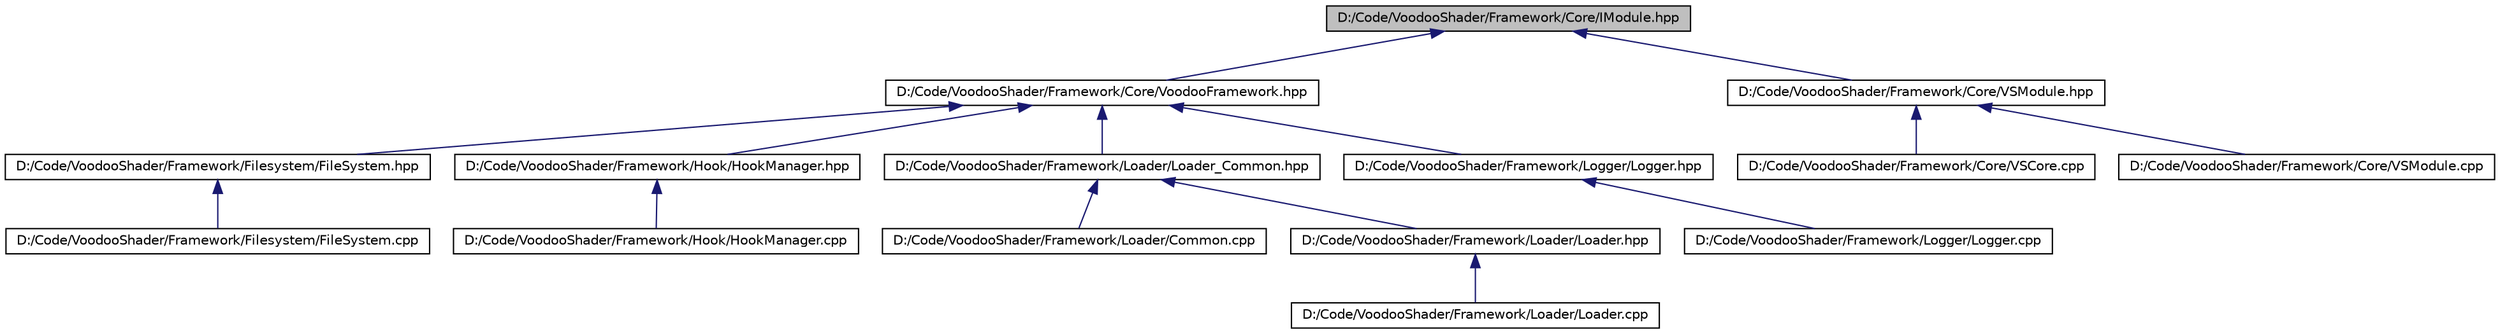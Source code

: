 digraph G
{
  edge [fontname="Helvetica",fontsize="10",labelfontname="Helvetica",labelfontsize="10"];
  node [fontname="Helvetica",fontsize="10",shape=record];
  Node1 [label="D:/Code/VoodooShader/Framework/Core/IModule.hpp",height=0.2,width=0.4,color="black", fillcolor="grey75", style="filled" fontcolor="black"];
  Node1 -> Node2 [dir="back",color="midnightblue",fontsize="10",style="solid",fontname="Helvetica"];
  Node2 [label="D:/Code/VoodooShader/Framework/Core/VoodooFramework.hpp",height=0.2,width=0.4,color="black", fillcolor="white", style="filled",URL="$_voodoo_framework_8hpp.html"];
  Node2 -> Node3 [dir="back",color="midnightblue",fontsize="10",style="solid",fontname="Helvetica"];
  Node3 [label="D:/Code/VoodooShader/Framework/Filesystem/FileSystem.hpp",height=0.2,width=0.4,color="black", fillcolor="white", style="filled",URL="$_file_system_8hpp.html"];
  Node3 -> Node4 [dir="back",color="midnightblue",fontsize="10",style="solid",fontname="Helvetica"];
  Node4 [label="D:/Code/VoodooShader/Framework/Filesystem/FileSystem.cpp",height=0.2,width=0.4,color="black", fillcolor="white", style="filled",URL="$_file_system_8cpp.html"];
  Node2 -> Node5 [dir="back",color="midnightblue",fontsize="10",style="solid",fontname="Helvetica"];
  Node5 [label="D:/Code/VoodooShader/Framework/Hook/HookManager.hpp",height=0.2,width=0.4,color="black", fillcolor="white", style="filled",URL="$_hook_manager_8hpp.html"];
  Node5 -> Node6 [dir="back",color="midnightblue",fontsize="10",style="solid",fontname="Helvetica"];
  Node6 [label="D:/Code/VoodooShader/Framework/Hook/HookManager.cpp",height=0.2,width=0.4,color="black", fillcolor="white", style="filled",URL="$_hook_manager_8cpp.html"];
  Node2 -> Node7 [dir="back",color="midnightblue",fontsize="10",style="solid",fontname="Helvetica"];
  Node7 [label="D:/Code/VoodooShader/Framework/Loader/Loader_Common.hpp",height=0.2,width=0.4,color="black", fillcolor="white", style="filled",URL="$_loader___common_8hpp.html"];
  Node7 -> Node8 [dir="back",color="midnightblue",fontsize="10",style="solid",fontname="Helvetica"];
  Node8 [label="D:/Code/VoodooShader/Framework/Loader/Common.cpp",height=0.2,width=0.4,color="black", fillcolor="white", style="filled",URL="$_common_8cpp.html"];
  Node7 -> Node9 [dir="back",color="midnightblue",fontsize="10",style="solid",fontname="Helvetica"];
  Node9 [label="D:/Code/VoodooShader/Framework/Loader/Loader.hpp",height=0.2,width=0.4,color="black", fillcolor="white", style="filled",URL="$_loader_8hpp.html"];
  Node9 -> Node10 [dir="back",color="midnightblue",fontsize="10",style="solid",fontname="Helvetica"];
  Node10 [label="D:/Code/VoodooShader/Framework/Loader/Loader.cpp",height=0.2,width=0.4,color="black", fillcolor="white", style="filled",URL="$_loader_8cpp.html"];
  Node2 -> Node11 [dir="back",color="midnightblue",fontsize="10",style="solid",fontname="Helvetica"];
  Node11 [label="D:/Code/VoodooShader/Framework/Logger/Logger.hpp",height=0.2,width=0.4,color="black", fillcolor="white", style="filled",URL="$_logger_8hpp.html"];
  Node11 -> Node12 [dir="back",color="midnightblue",fontsize="10",style="solid",fontname="Helvetica"];
  Node12 [label="D:/Code/VoodooShader/Framework/Logger/Logger.cpp",height=0.2,width=0.4,color="black", fillcolor="white", style="filled",URL="$_logger_8cpp.html"];
  Node1 -> Node13 [dir="back",color="midnightblue",fontsize="10",style="solid",fontname="Helvetica"];
  Node13 [label="D:/Code/VoodooShader/Framework/Core/VSModule.hpp",height=0.2,width=0.4,color="black", fillcolor="white", style="filled",URL="$_v_s_module_8hpp.html"];
  Node13 -> Node14 [dir="back",color="midnightblue",fontsize="10",style="solid",fontname="Helvetica"];
  Node14 [label="D:/Code/VoodooShader/Framework/Core/VSCore.cpp",height=0.2,width=0.4,color="black", fillcolor="white", style="filled",URL="$_v_s_core_8cpp.html"];
  Node13 -> Node15 [dir="back",color="midnightblue",fontsize="10",style="solid",fontname="Helvetica"];
  Node15 [label="D:/Code/VoodooShader/Framework/Core/VSModule.cpp",height=0.2,width=0.4,color="black", fillcolor="white", style="filled",URL="$_v_s_module_8cpp.html"];
}
